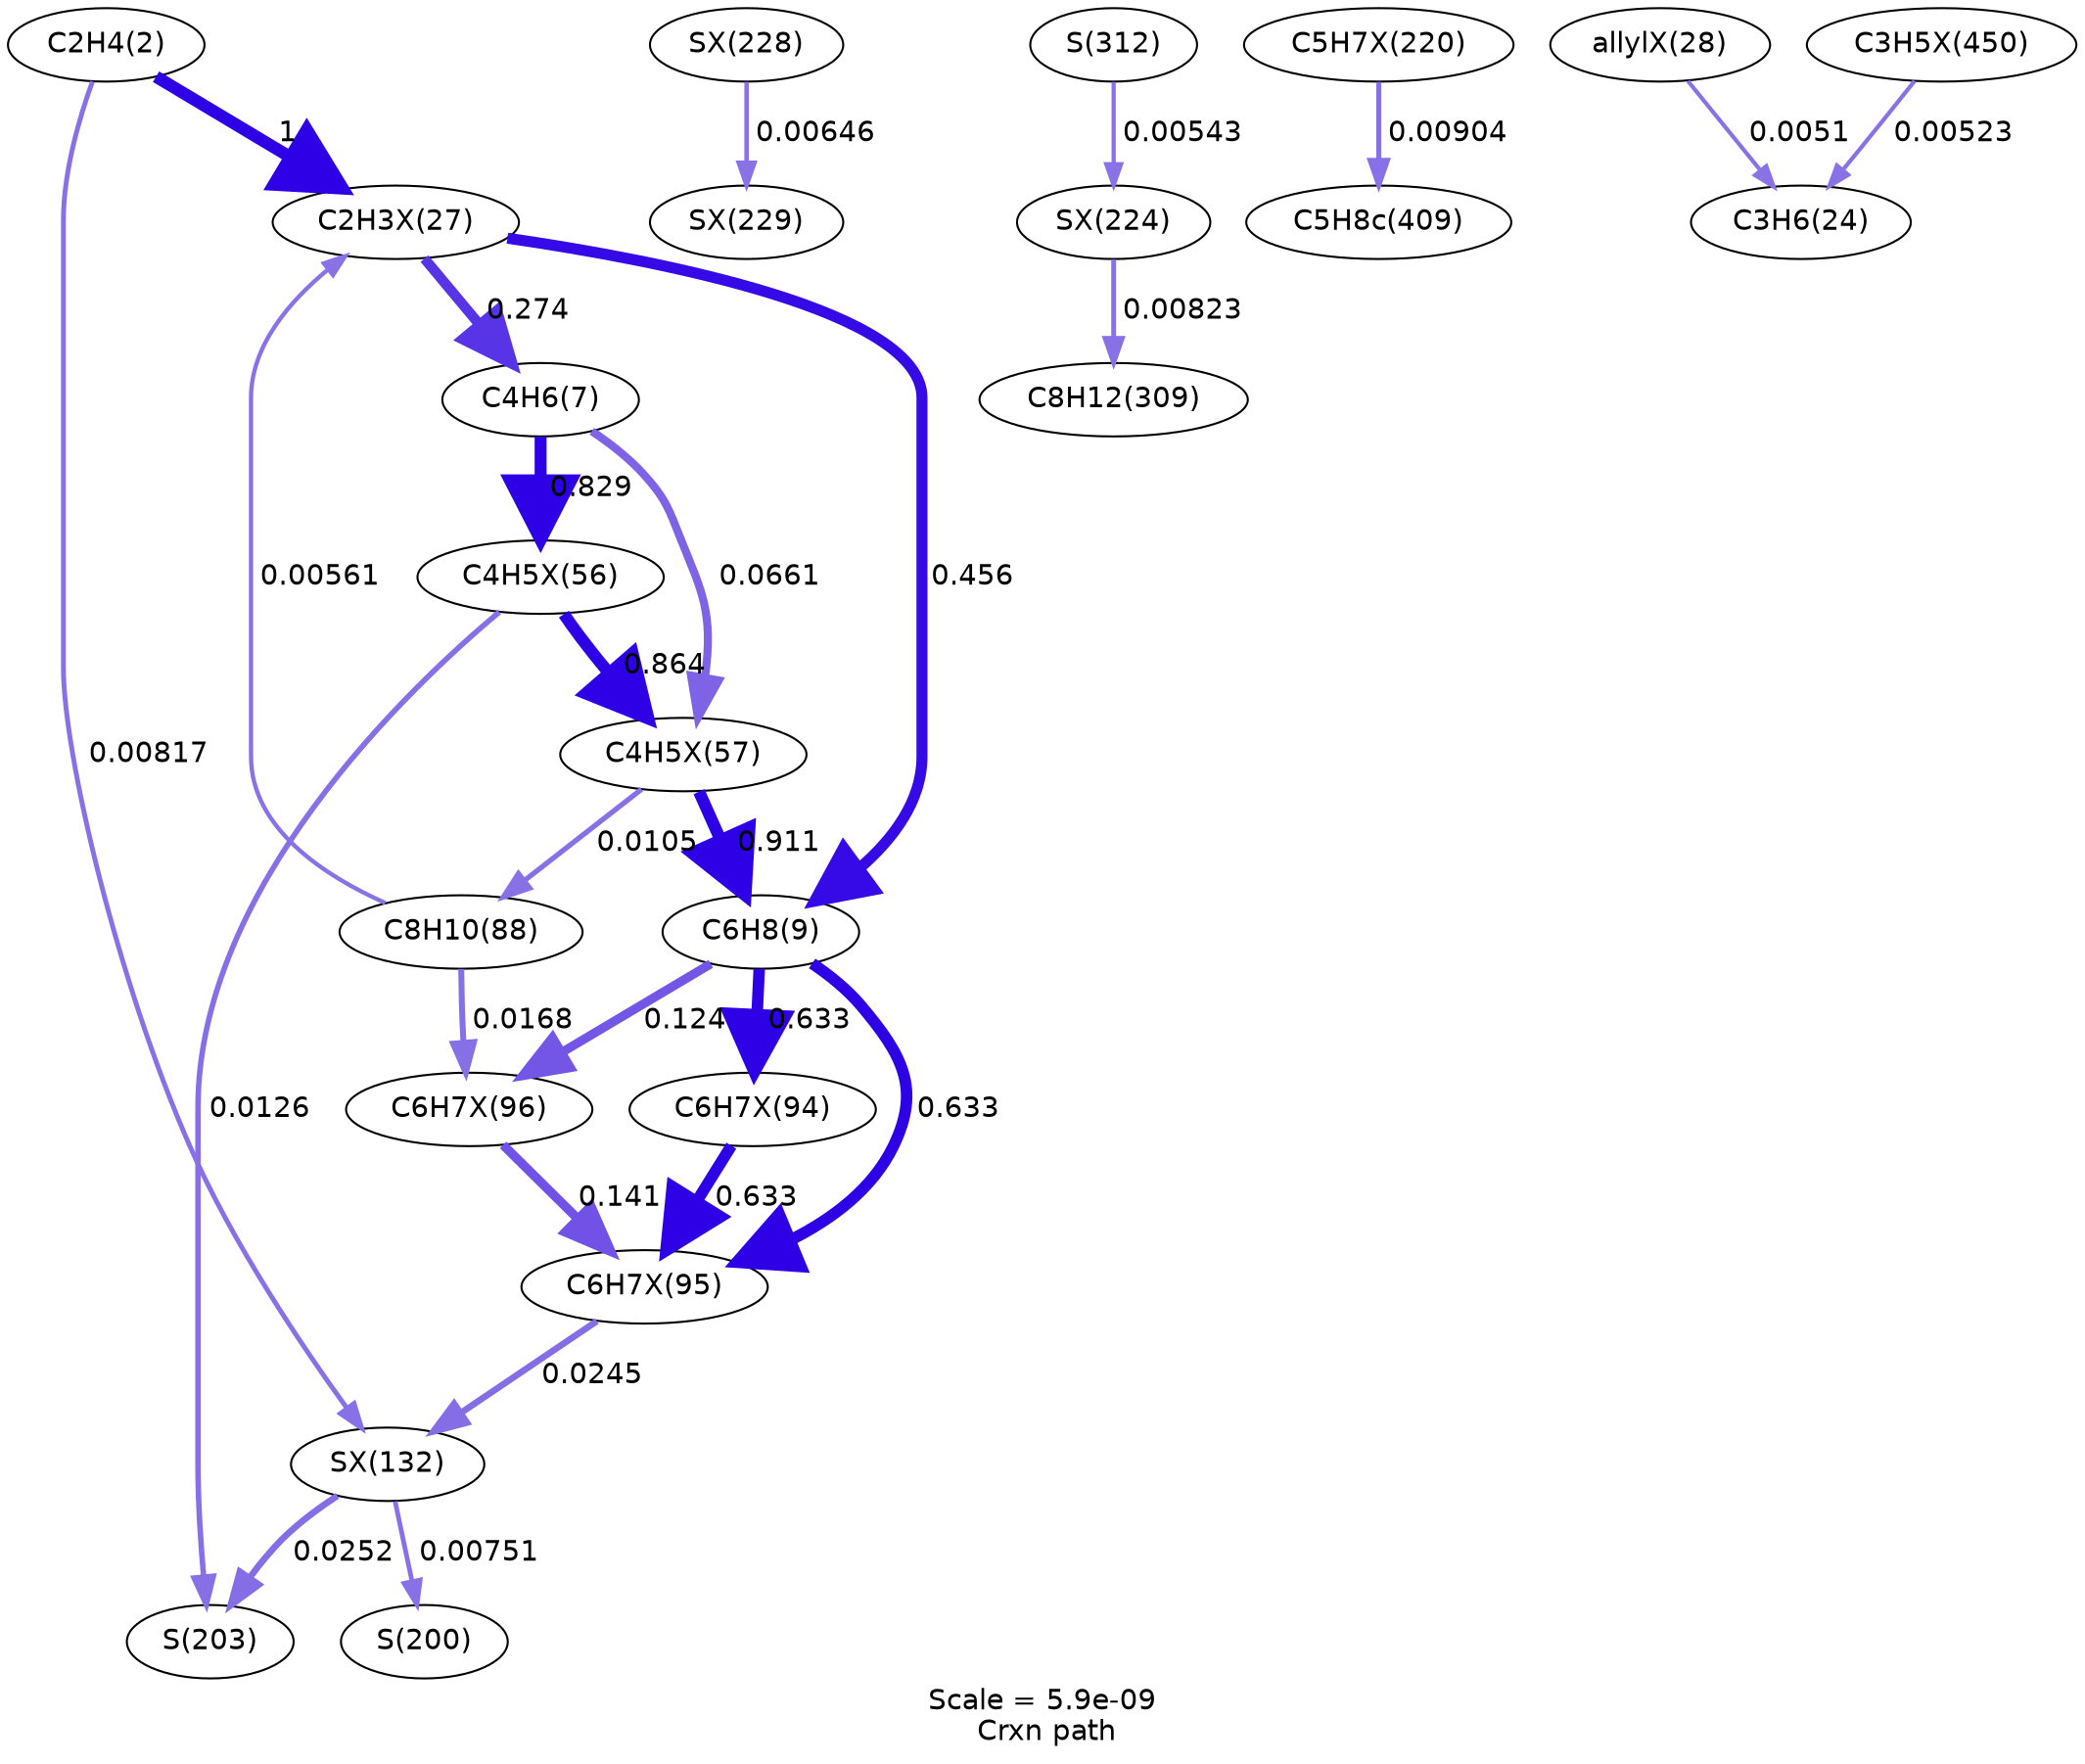 digraph reaction_paths {
center=1;
s5 -> s73[fontname="Helvetica", style="setlinewidth(6)", arrowsize=3, color="0.7, 1.5, 0.9"
, label=" 1"];
s5 -> s92[fontname="Helvetica", style="setlinewidth(2.37)", arrowsize=1.19, color="0.7, 0.508, 0.9"
, label=" 0.00817"];
s73 -> s8[fontname="Helvetica", style="setlinewidth(5.02)", arrowsize=2.51, color="0.7, 0.774, 0.9"
, label=" 0.274"];
s73 -> s9[fontname="Helvetica", style="setlinewidth(5.41)", arrowsize=2.7, color="0.7, 0.956, 0.9"
, label=" 0.456"];
s12 -> s73[fontname="Helvetica", style="setlinewidth(2.09)", arrowsize=1.04, color="0.7, 0.506, 0.9"
, label=" 0.00561"];
s8 -> s84[fontname="Helvetica", style="setlinewidth(5.86)", arrowsize=2.93, color="0.7, 1.33, 0.9"
, label=" 0.829"];
s8 -> s85[fontname="Helvetica", style="setlinewidth(3.95)", arrowsize=1.97, color="0.7, 0.566, 0.9"
, label=" 0.0661"];
s84 -> s85[fontname="Helvetica", style="setlinewidth(5.89)", arrowsize=2.94, color="0.7, 1.36, 0.9"
, label=" 0.864"];
s84 -> s14[fontname="Helvetica", style="setlinewidth(2.7)", arrowsize=1.35, color="0.7, 0.513, 0.9"
, label=" 0.0126"];
s85 -> s9[fontname="Helvetica", style="setlinewidth(5.93)", arrowsize=2.97, color="0.7, 1.41, 0.9"
, label=" 0.911"];
s85 -> s12[fontname="Helvetica", style="setlinewidth(2.56)", arrowsize=1.28, color="0.7, 0.511, 0.9"
, label=" 0.0105"];
s9 -> s90[fontname="Helvetica", style="setlinewidth(5.65)", arrowsize=2.83, color="0.7, 1.13, 0.9"
, label=" 0.633"];
s9 -> s89[fontname="Helvetica", style="setlinewidth(5.65)", arrowsize=2.83, color="0.7, 1.13, 0.9"
, label=" 0.633"];
s9 -> s91[fontname="Helvetica", style="setlinewidth(4.43)", arrowsize=2.21, color="0.7, 0.624, 0.9"
, label=" 0.124"];
s89 -> s90[fontname="Helvetica", style="setlinewidth(5.65)", arrowsize=2.83, color="0.7, 1.13, 0.9"
, label=" 0.633"];
s91 -> s90[fontname="Helvetica", style="setlinewidth(4.52)", arrowsize=2.26, color="0.7, 0.641, 0.9"
, label=" 0.141"];
s90 -> s92[fontname="Helvetica", style="setlinewidth(3.2)", arrowsize=1.6, color="0.7, 0.525, 0.9"
, label=" 0.0245"];
s12 -> s91[fontname="Helvetica", style="setlinewidth(2.92)", arrowsize=1.46, color="0.7, 0.517, 0.9"
, label=" 0.0168"];
s92 -> s14[fontname="Helvetica", style="setlinewidth(3.22)", arrowsize=1.61, color="0.7, 0.525, 0.9"
, label=" 0.0252"];
s92 -> s13[fontname="Helvetica", style="setlinewidth(2.31)", arrowsize=1.15, color="0.7, 0.508, 0.9"
, label=" 0.00751"];
s105 -> s106[fontname="Helvetica", style="setlinewidth(2.19)", arrowsize=1.1, color="0.7, 0.506, 0.9"
, label=" 0.00646"];
s17 -> s101[fontname="Helvetica", style="setlinewidth(2.06)", arrowsize=1.03, color="0.7, 0.505, 0.9"
, label=" 0.00543"];
s101 -> s16[fontname="Helvetica", style="setlinewidth(2.38)", arrowsize=1.19, color="0.7, 0.508, 0.9"
, label=" 0.00823"];
s97 -> s18[fontname="Helvetica", style="setlinewidth(2.45)", arrowsize=1.22, color="0.7, 0.509, 0.9"
, label=" 0.00904"];
s74 -> s10[fontname="Helvetica", style="setlinewidth(2.01)", arrowsize=1.01, color="0.7, 0.505, 0.9"
, label=" 0.0051"];
s123 -> s10[fontname="Helvetica", style="setlinewidth(2.03)", arrowsize=1.02, color="0.7, 0.505, 0.9"
, label=" 0.00523"];
s5 [ fontname="Helvetica", label="C2H4(2)"];
s8 [ fontname="Helvetica", label="C4H6(7)"];
s9 [ fontname="Helvetica", label="C6H8(9)"];
s10 [ fontname="Helvetica", label="C3H6(24)"];
s12 [ fontname="Helvetica", label="C8H10(88)"];
s13 [ fontname="Helvetica", label="S(200)"];
s14 [ fontname="Helvetica", label="S(203)"];
s16 [ fontname="Helvetica", label="C8H12(309)"];
s17 [ fontname="Helvetica", label="S(312)"];
s18 [ fontname="Helvetica", label="C5H8c(409)"];
s73 [ fontname="Helvetica", label="C2H3X(27)"];
s74 [ fontname="Helvetica", label="allylX(28)"];
s84 [ fontname="Helvetica", label="C4H5X(56)"];
s85 [ fontname="Helvetica", label="C4H5X(57)"];
s89 [ fontname="Helvetica", label="C6H7X(94)"];
s90 [ fontname="Helvetica", label="C6H7X(95)"];
s91 [ fontname="Helvetica", label="C6H7X(96)"];
s92 [ fontname="Helvetica", label="SX(132)"];
s97 [ fontname="Helvetica", label="C5H7X(220)"];
s101 [ fontname="Helvetica", label="SX(224)"];
s105 [ fontname="Helvetica", label="SX(228)"];
s106 [ fontname="Helvetica", label="SX(229)"];
s123 [ fontname="Helvetica", label="C3H5X(450)"];
 label = "Scale = 5.9e-09\l Crxn path";
 fontname = "Helvetica";
}
